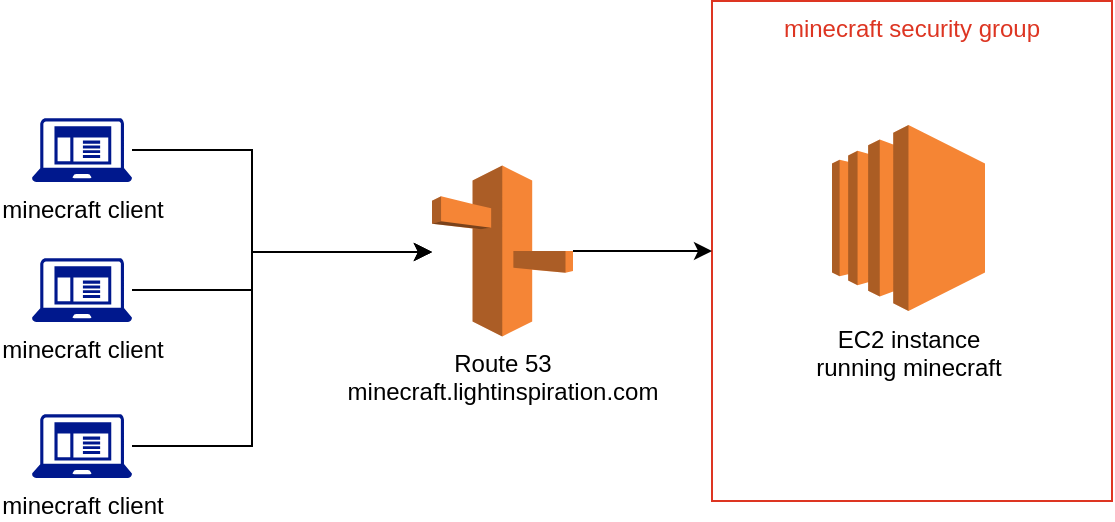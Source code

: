 <mxfile version="20.5.3" type="embed"><diagram id="BSClJcgCWvIHqKdirFb9" name="Page-1"><mxGraphModel dx="1653" dy="933" grid="1" gridSize="10" guides="1" tooltips="1" connect="1" arrows="1" fold="1" page="1" pageScale="1" pageWidth="850" pageHeight="1100" math="0" shadow="0"><root><mxCell id="0"/><mxCell id="1" parent="0"/><mxCell id="5" value="minecraft security group" style="fillColor=none;strokeColor=#DD3522;verticalAlign=top;fontStyle=0;fontColor=#DD3522;" vertex="1" parent="1"><mxGeometry x="520" y="381.5" width="200" height="250" as="geometry"/></mxCell><mxCell id="16" style="edgeStyle=orthogonalEdgeStyle;rounded=0;orthogonalLoop=1;jettySize=auto;html=1;" edge="1" parent="1" source="2" target="5"><mxGeometry relative="1" as="geometry"/></mxCell><mxCell id="2" value="Route 53&lt;br&gt;minecraft.lightinspiration.com" style="outlineConnect=0;dashed=0;verticalLabelPosition=bottom;verticalAlign=top;align=center;html=1;shape=mxgraph.aws3.route_53;fillColor=#F58536;gradientColor=none;" vertex="1" parent="1"><mxGeometry x="380" y="463.75" width="70.5" height="85.5" as="geometry"/></mxCell><mxCell id="4" value="EC2 instance&lt;br&gt;running minecraft" style="outlineConnect=0;dashed=0;verticalLabelPosition=bottom;verticalAlign=top;align=center;html=1;shape=mxgraph.aws3.ec2;fillColor=#F58534;gradientColor=none;" vertex="1" parent="1"><mxGeometry x="580" y="443.5" width="76.5" height="93" as="geometry"/></mxCell><mxCell id="14" style="edgeStyle=orthogonalEdgeStyle;rounded=0;orthogonalLoop=1;jettySize=auto;html=1;" edge="1" parent="1" source="8" target="2"><mxGeometry relative="1" as="geometry"><Array as="points"><mxPoint x="290" y="456"/><mxPoint x="290" y="507"/></Array></mxGeometry></mxCell><mxCell id="8" value="minecraft client" style="sketch=0;aspect=fixed;pointerEvents=1;shadow=0;dashed=0;html=1;strokeColor=none;labelPosition=center;verticalLabelPosition=bottom;verticalAlign=top;align=center;fillColor=#00188D;shape=mxgraph.mscae.enterprise.client_application" vertex="1" parent="1"><mxGeometry x="180" y="440" width="50" height="32" as="geometry"/></mxCell><mxCell id="13" style="edgeStyle=orthogonalEdgeStyle;rounded=0;orthogonalLoop=1;jettySize=auto;html=1;" edge="1" parent="1" source="10" target="2"><mxGeometry relative="1" as="geometry"><Array as="points"><mxPoint x="290" y="526"/><mxPoint x="290" y="507"/></Array></mxGeometry></mxCell><mxCell id="10" value="minecraft client" style="sketch=0;aspect=fixed;pointerEvents=1;shadow=0;dashed=0;html=1;strokeColor=none;labelPosition=center;verticalLabelPosition=bottom;verticalAlign=top;align=center;fillColor=#00188D;shape=mxgraph.mscae.enterprise.client_application" vertex="1" parent="1"><mxGeometry x="180" y="510" width="50" height="32" as="geometry"/></mxCell><mxCell id="15" style="edgeStyle=orthogonalEdgeStyle;rounded=0;orthogonalLoop=1;jettySize=auto;html=1;" edge="1" parent="1" source="11" target="2"><mxGeometry relative="1" as="geometry"><Array as="points"><mxPoint x="290" y="604"/><mxPoint x="290" y="507"/></Array></mxGeometry></mxCell><mxCell id="11" value="minecraft client" style="sketch=0;aspect=fixed;pointerEvents=1;shadow=0;dashed=0;html=1;strokeColor=none;labelPosition=center;verticalLabelPosition=bottom;verticalAlign=top;align=center;fillColor=#00188D;shape=mxgraph.mscae.enterprise.client_application" vertex="1" parent="1"><mxGeometry x="180" y="588" width="50" height="32" as="geometry"/></mxCell></root></mxGraphModel></diagram></mxfile>